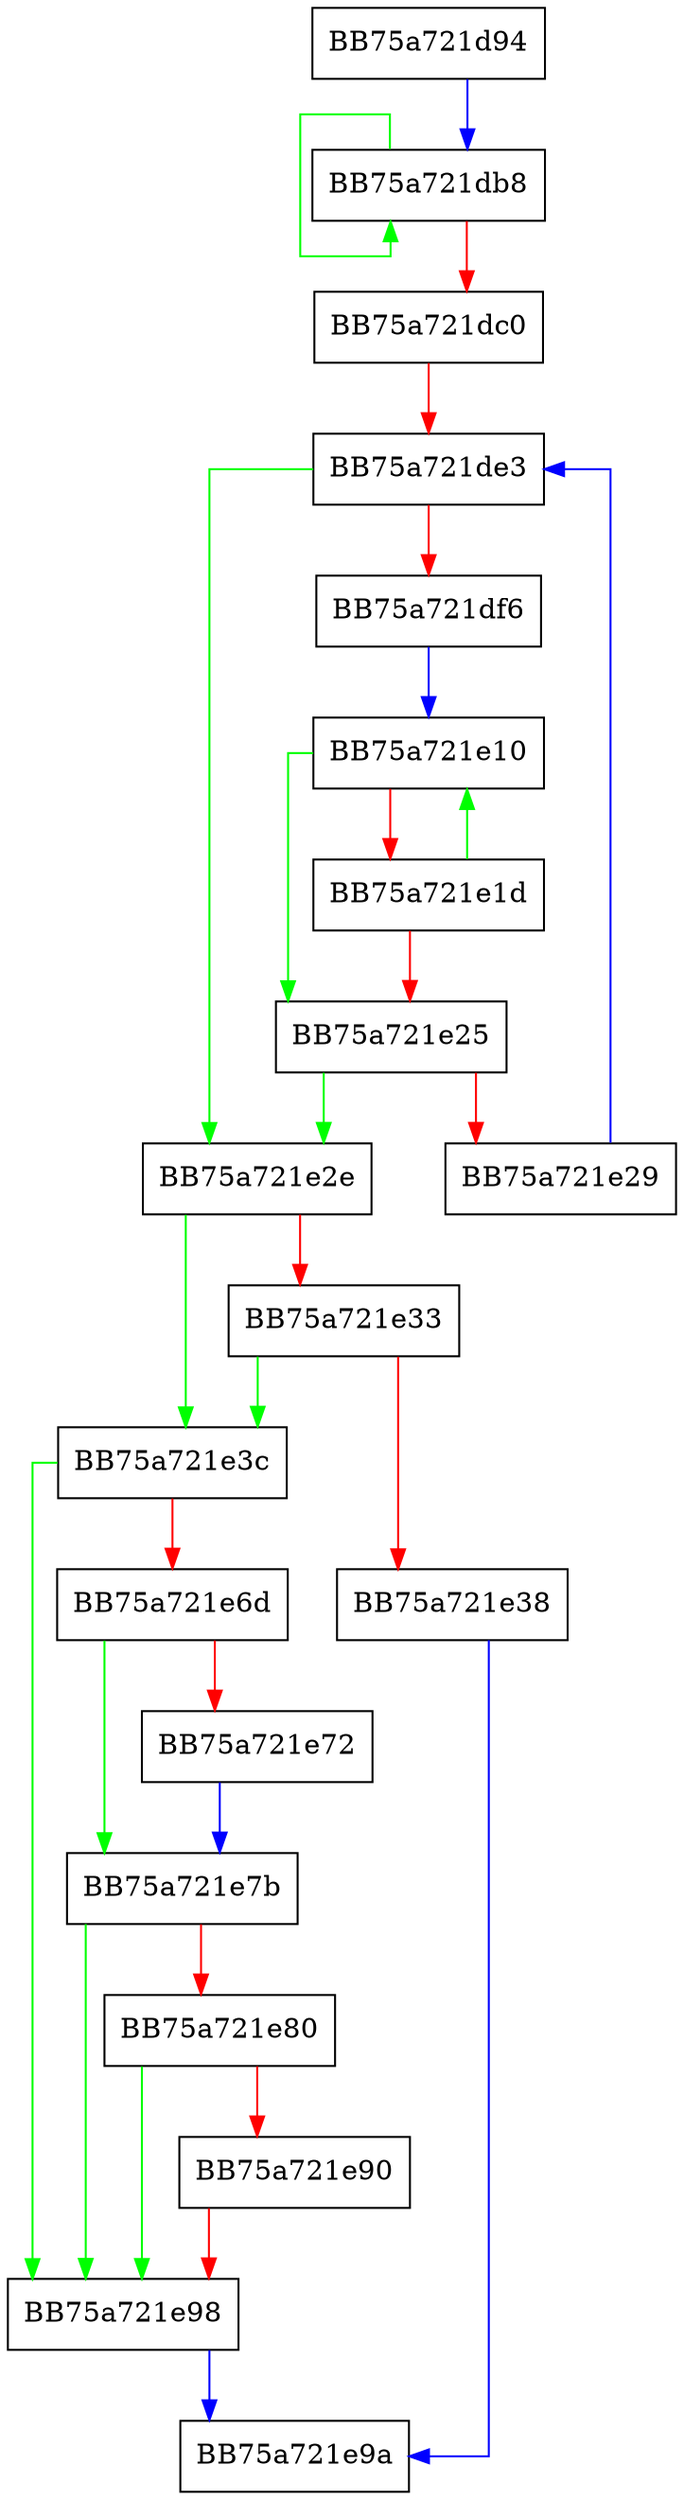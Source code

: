 digraph insert {
  node [shape="box"];
  graph [splines=ortho];
  BB75a721d94 -> BB75a721db8 [color="blue"];
  BB75a721db8 -> BB75a721db8 [color="green"];
  BB75a721db8 -> BB75a721dc0 [color="red"];
  BB75a721dc0 -> BB75a721de3 [color="red"];
  BB75a721de3 -> BB75a721e2e [color="green"];
  BB75a721de3 -> BB75a721df6 [color="red"];
  BB75a721df6 -> BB75a721e10 [color="blue"];
  BB75a721e10 -> BB75a721e25 [color="green"];
  BB75a721e10 -> BB75a721e1d [color="red"];
  BB75a721e1d -> BB75a721e10 [color="green"];
  BB75a721e1d -> BB75a721e25 [color="red"];
  BB75a721e25 -> BB75a721e2e [color="green"];
  BB75a721e25 -> BB75a721e29 [color="red"];
  BB75a721e29 -> BB75a721de3 [color="blue"];
  BB75a721e2e -> BB75a721e3c [color="green"];
  BB75a721e2e -> BB75a721e33 [color="red"];
  BB75a721e33 -> BB75a721e3c [color="green"];
  BB75a721e33 -> BB75a721e38 [color="red"];
  BB75a721e38 -> BB75a721e9a [color="blue"];
  BB75a721e3c -> BB75a721e98 [color="green"];
  BB75a721e3c -> BB75a721e6d [color="red"];
  BB75a721e6d -> BB75a721e7b [color="green"];
  BB75a721e6d -> BB75a721e72 [color="red"];
  BB75a721e72 -> BB75a721e7b [color="blue"];
  BB75a721e7b -> BB75a721e98 [color="green"];
  BB75a721e7b -> BB75a721e80 [color="red"];
  BB75a721e80 -> BB75a721e98 [color="green"];
  BB75a721e80 -> BB75a721e90 [color="red"];
  BB75a721e90 -> BB75a721e98 [color="red"];
  BB75a721e98 -> BB75a721e9a [color="blue"];
}